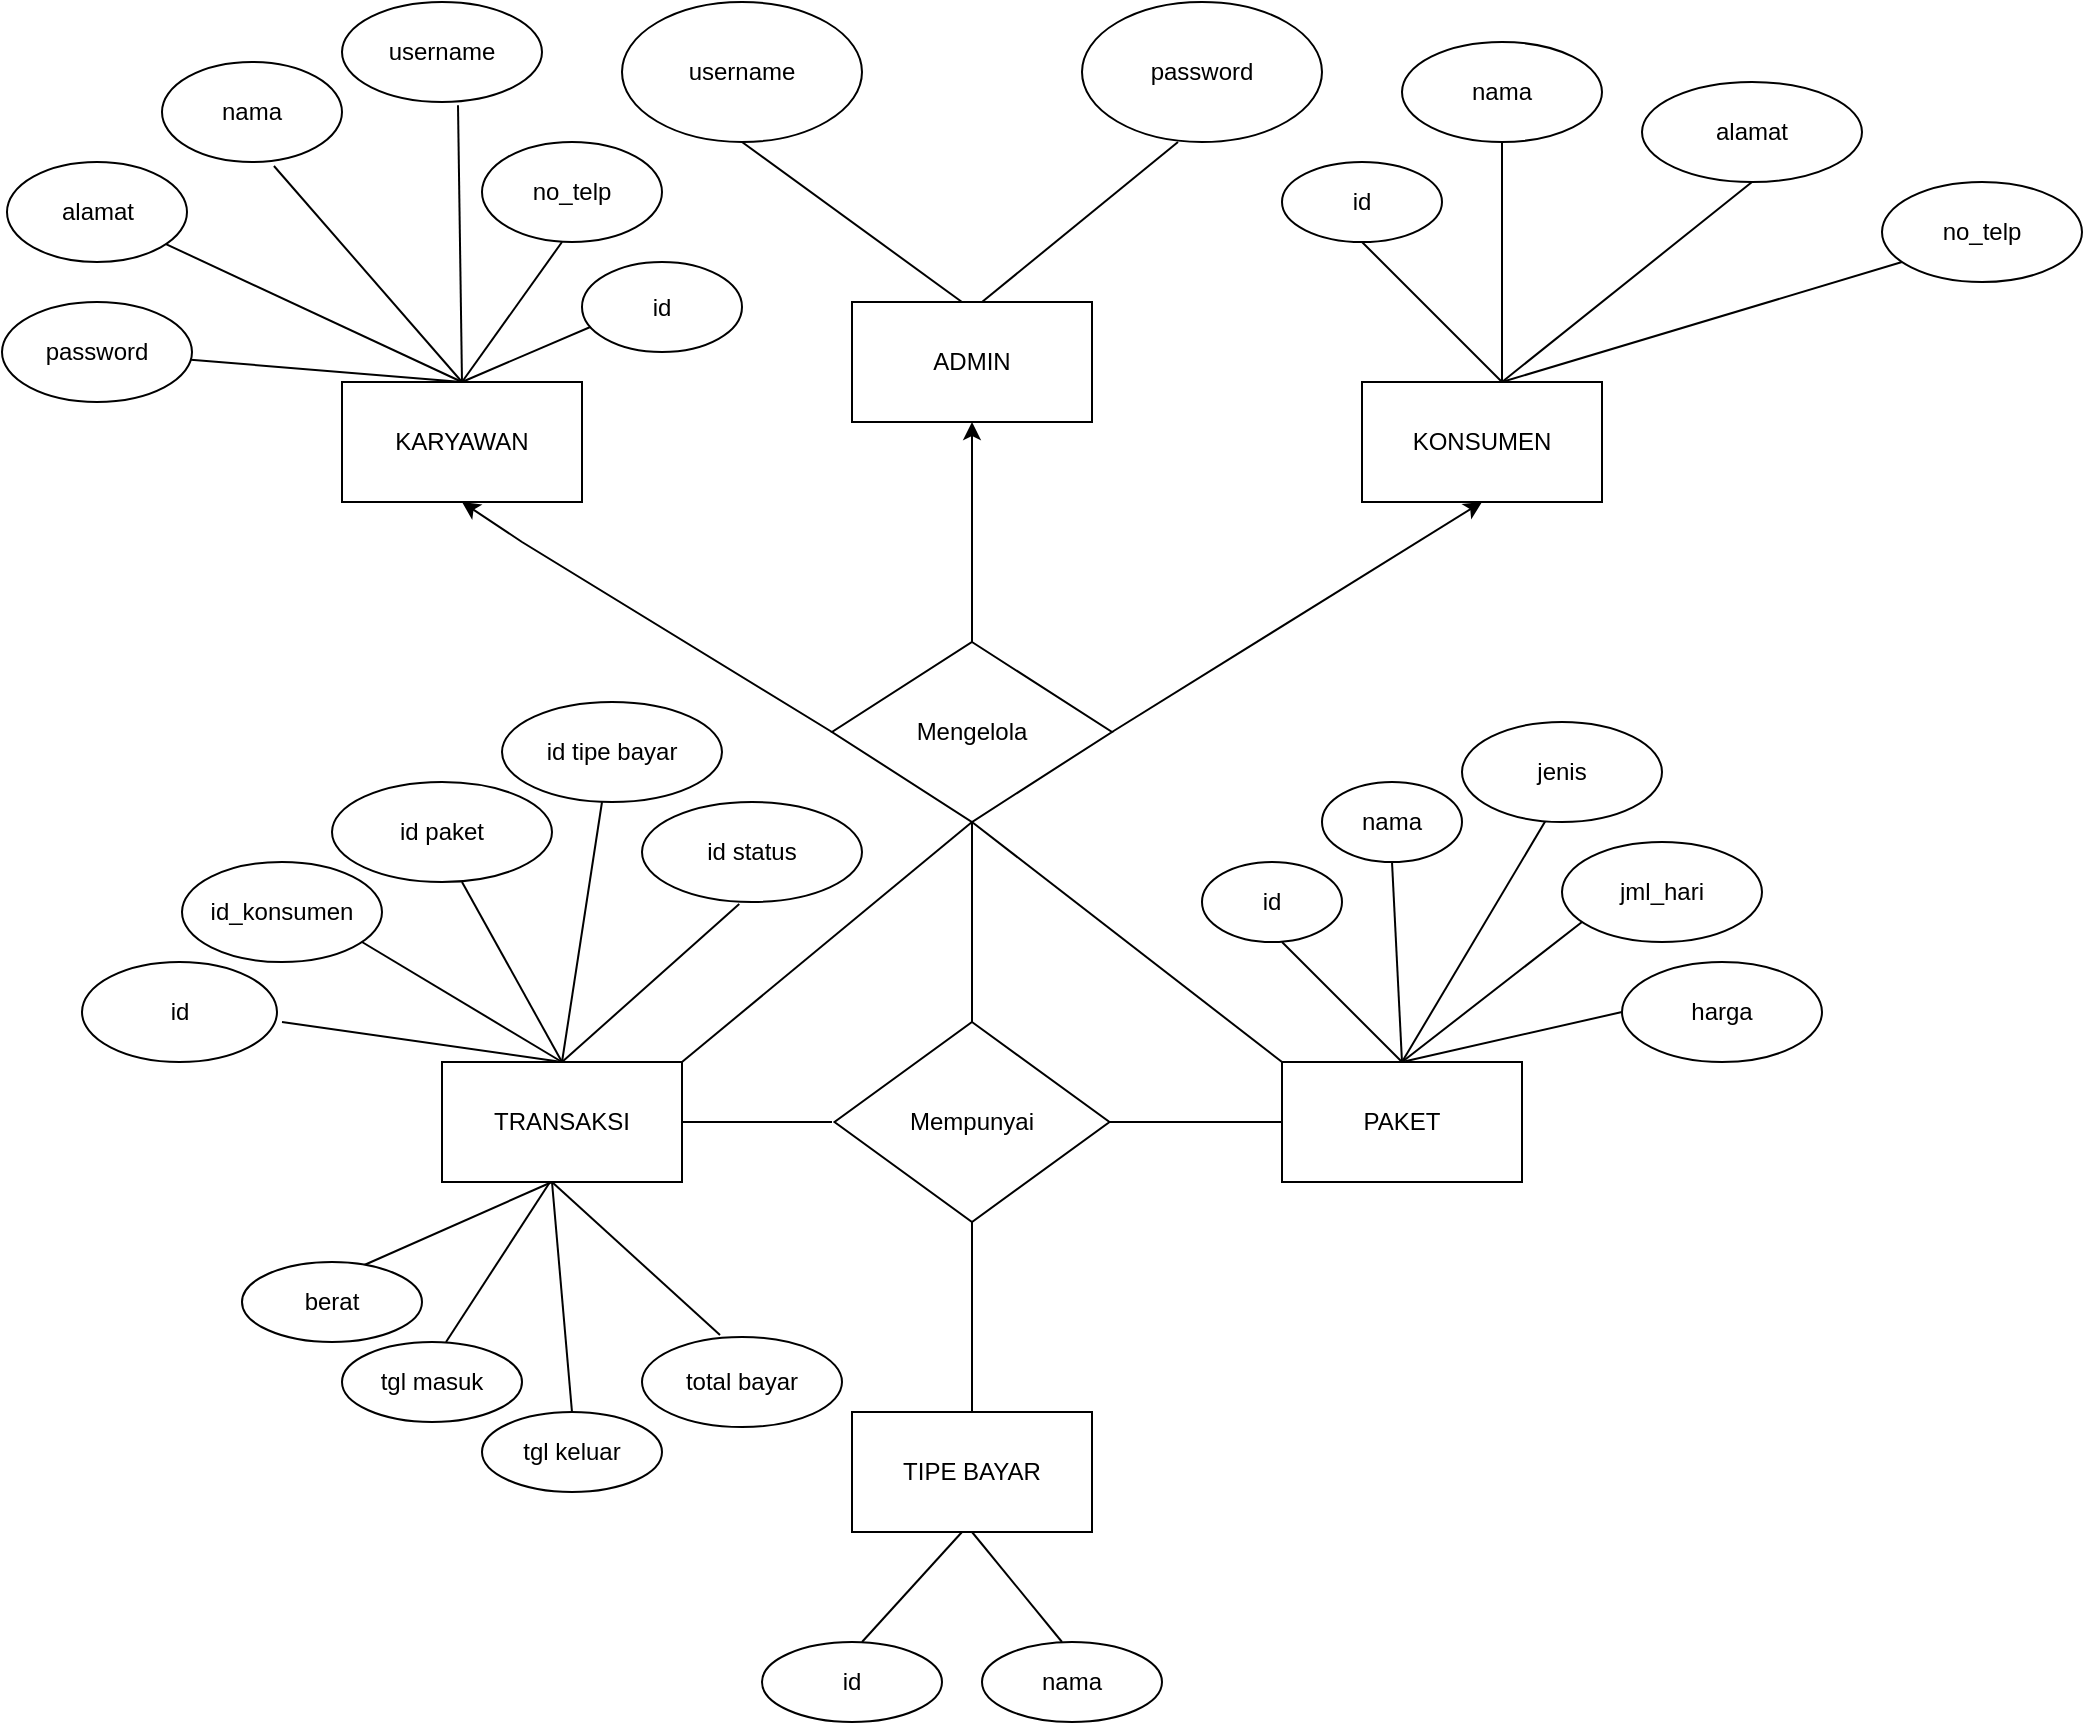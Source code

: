 <mxfile version="21.0.2" type="github">
  <diagram name="Halaman-1" id="3-tn1mt2gIGYMeETT_1K">
    <mxGraphModel dx="1120" dy="452" grid="1" gridSize="10" guides="1" tooltips="1" connect="1" arrows="1" fold="1" page="1" pageScale="1" pageWidth="1169" pageHeight="1654" math="0" shadow="0">
      <root>
        <mxCell id="0" />
        <mxCell id="1" parent="0" />
        <mxCell id="YKApNb39TdFrqlg4vSPL-9" value="Mengelola" style="rhombus;whiteSpace=wrap;html=1;" vertex="1" parent="1">
          <mxGeometry x="445" y="390" width="140" height="90" as="geometry" />
        </mxCell>
        <mxCell id="YKApNb39TdFrqlg4vSPL-11" value="ADMIN" style="rounded=0;whiteSpace=wrap;html=1;" vertex="1" parent="1">
          <mxGeometry x="455" y="220" width="120" height="60" as="geometry" />
        </mxCell>
        <mxCell id="YKApNb39TdFrqlg4vSPL-12" value="KONSUMEN" style="rounded=0;whiteSpace=wrap;html=1;" vertex="1" parent="1">
          <mxGeometry x="710" y="260" width="120" height="60" as="geometry" />
        </mxCell>
        <mxCell id="YKApNb39TdFrqlg4vSPL-13" value="KARYAWAN" style="rounded=0;whiteSpace=wrap;html=1;" vertex="1" parent="1">
          <mxGeometry x="200" y="260" width="120" height="60" as="geometry" />
        </mxCell>
        <mxCell id="YKApNb39TdFrqlg4vSPL-15" value="" style="endArrow=classic;html=1;rounded=0;entryX=0.5;entryY=1;entryDx=0;entryDy=0;exitX=0.5;exitY=0;exitDx=0;exitDy=0;" edge="1" parent="1" source="YKApNb39TdFrqlg4vSPL-9" target="YKApNb39TdFrqlg4vSPL-11">
          <mxGeometry width="50" height="50" relative="1" as="geometry">
            <mxPoint x="510" y="390" as="sourcePoint" />
            <mxPoint x="560" y="340" as="targetPoint" />
            <Array as="points" />
          </mxGeometry>
        </mxCell>
        <mxCell id="YKApNb39TdFrqlg4vSPL-16" value="" style="endArrow=classic;html=1;rounded=0;entryX=0.5;entryY=1;entryDx=0;entryDy=0;exitX=1;exitY=0.5;exitDx=0;exitDy=0;" edge="1" parent="1" source="YKApNb39TdFrqlg4vSPL-9" target="YKApNb39TdFrqlg4vSPL-12">
          <mxGeometry width="50" height="50" relative="1" as="geometry">
            <mxPoint x="580" y="440" as="sourcePoint" />
            <mxPoint x="630" y="390" as="targetPoint" />
            <Array as="points" />
          </mxGeometry>
        </mxCell>
        <mxCell id="YKApNb39TdFrqlg4vSPL-17" value="" style="endArrow=classic;html=1;rounded=0;entryX=0.5;entryY=1;entryDx=0;entryDy=0;exitX=0;exitY=0.5;exitDx=0;exitDy=0;" edge="1" parent="1" source="YKApNb39TdFrqlg4vSPL-9" target="YKApNb39TdFrqlg4vSPL-13">
          <mxGeometry width="50" height="50" relative="1" as="geometry">
            <mxPoint x="440" y="440" as="sourcePoint" />
            <mxPoint x="490" y="390" as="targetPoint" />
            <Array as="points">
              <mxPoint x="290" y="340" />
            </Array>
          </mxGeometry>
        </mxCell>
        <mxCell id="YKApNb39TdFrqlg4vSPL-18" value="password" style="ellipse;whiteSpace=wrap;html=1;" vertex="1" parent="1">
          <mxGeometry x="570" y="70" width="120" height="70" as="geometry" />
        </mxCell>
        <mxCell id="YKApNb39TdFrqlg4vSPL-19" value="username" style="ellipse;whiteSpace=wrap;html=1;" vertex="1" parent="1">
          <mxGeometry x="340" y="70" width="120" height="70" as="geometry" />
        </mxCell>
        <mxCell id="YKApNb39TdFrqlg4vSPL-23" value="" style="endArrow=none;html=1;rounded=0;entryX=0.4;entryY=1;entryDx=0;entryDy=0;entryPerimeter=0;" edge="1" parent="1" target="YKApNb39TdFrqlg4vSPL-18">
          <mxGeometry width="50" height="50" relative="1" as="geometry">
            <mxPoint x="520" y="220" as="sourcePoint" />
            <mxPoint x="570" y="170" as="targetPoint" />
          </mxGeometry>
        </mxCell>
        <mxCell id="YKApNb39TdFrqlg4vSPL-24" value="" style="endArrow=none;html=1;rounded=0;entryX=0.5;entryY=1;entryDx=0;entryDy=0;exitX=0.458;exitY=0;exitDx=0;exitDy=0;exitPerimeter=0;" edge="1" parent="1" source="YKApNb39TdFrqlg4vSPL-11" target="YKApNb39TdFrqlg4vSPL-19">
          <mxGeometry width="50" height="50" relative="1" as="geometry">
            <mxPoint x="520" y="220" as="sourcePoint" />
            <mxPoint x="570" y="170" as="targetPoint" />
          </mxGeometry>
        </mxCell>
        <mxCell id="YKApNb39TdFrqlg4vSPL-25" value="" style="endArrow=none;html=1;rounded=0;" edge="1" parent="1">
          <mxGeometry width="50" height="50" relative="1" as="geometry">
            <mxPoint x="780" y="260" as="sourcePoint" />
            <mxPoint x="980" y="200" as="targetPoint" />
          </mxGeometry>
        </mxCell>
        <mxCell id="YKApNb39TdFrqlg4vSPL-26" value="" style="endArrow=none;html=1;rounded=0;entryX=0.5;entryY=1;entryDx=0;entryDy=0;" edge="1" parent="1" target="YKApNb39TdFrqlg4vSPL-31">
          <mxGeometry width="50" height="50" relative="1" as="geometry">
            <mxPoint x="780" y="260" as="sourcePoint" />
            <mxPoint x="890" y="160" as="targetPoint" />
          </mxGeometry>
        </mxCell>
        <mxCell id="YKApNb39TdFrqlg4vSPL-27" value="" style="endArrow=none;html=1;rounded=0;" edge="1" parent="1">
          <mxGeometry width="50" height="50" relative="1" as="geometry">
            <mxPoint x="780" y="260" as="sourcePoint" />
            <mxPoint x="780" y="140" as="targetPoint" />
          </mxGeometry>
        </mxCell>
        <mxCell id="YKApNb39TdFrqlg4vSPL-28" value="" style="endArrow=none;html=1;rounded=0;" edge="1" parent="1">
          <mxGeometry width="50" height="50" relative="1" as="geometry">
            <mxPoint x="780" y="260" as="sourcePoint" />
            <mxPoint x="710" y="190" as="targetPoint" />
          </mxGeometry>
        </mxCell>
        <mxCell id="YKApNb39TdFrqlg4vSPL-29" value="id" style="ellipse;whiteSpace=wrap;html=1;" vertex="1" parent="1">
          <mxGeometry x="670" y="150" width="80" height="40" as="geometry" />
        </mxCell>
        <mxCell id="YKApNb39TdFrqlg4vSPL-30" value="nama" style="ellipse;whiteSpace=wrap;html=1;" vertex="1" parent="1">
          <mxGeometry x="730" y="90" width="100" height="50" as="geometry" />
        </mxCell>
        <mxCell id="YKApNb39TdFrqlg4vSPL-31" value="alamat" style="ellipse;whiteSpace=wrap;html=1;" vertex="1" parent="1">
          <mxGeometry x="850" y="110" width="110" height="50" as="geometry" />
        </mxCell>
        <mxCell id="YKApNb39TdFrqlg4vSPL-32" value="no_telp" style="ellipse;whiteSpace=wrap;html=1;" vertex="1" parent="1">
          <mxGeometry x="970" y="160" width="100" height="50" as="geometry" />
        </mxCell>
        <mxCell id="YKApNb39TdFrqlg4vSPL-33" value="" style="endArrow=none;html=1;rounded=0;" edge="1" parent="1">
          <mxGeometry width="50" height="50" relative="1" as="geometry">
            <mxPoint x="260" y="260" as="sourcePoint" />
            <mxPoint x="330" y="230" as="targetPoint" />
          </mxGeometry>
        </mxCell>
        <mxCell id="YKApNb39TdFrqlg4vSPL-34" value="" style="endArrow=none;html=1;rounded=0;" edge="1" parent="1">
          <mxGeometry width="50" height="50" relative="1" as="geometry">
            <mxPoint x="260" y="260" as="sourcePoint" />
            <mxPoint x="310" y="190" as="targetPoint" />
          </mxGeometry>
        </mxCell>
        <mxCell id="YKApNb39TdFrqlg4vSPL-36" value="" style="endArrow=none;html=1;rounded=0;entryX=0.622;entryY=1.04;entryDx=0;entryDy=0;entryPerimeter=0;" edge="1" parent="1" target="YKApNb39TdFrqlg4vSPL-44">
          <mxGeometry width="50" height="50" relative="1" as="geometry">
            <mxPoint x="260" y="260" as="sourcePoint" />
            <mxPoint x="170" y="150" as="targetPoint" />
          </mxGeometry>
        </mxCell>
        <mxCell id="YKApNb39TdFrqlg4vSPL-37" value="" style="endArrow=none;html=1;rounded=0;" edge="1" parent="1" target="YKApNb39TdFrqlg4vSPL-45">
          <mxGeometry width="50" height="50" relative="1" as="geometry">
            <mxPoint x="260" y="260" as="sourcePoint" />
            <mxPoint x="110" y="170" as="targetPoint" />
          </mxGeometry>
        </mxCell>
        <mxCell id="YKApNb39TdFrqlg4vSPL-38" value="" style="endArrow=none;html=1;rounded=0;" edge="1" parent="1" target="YKApNb39TdFrqlg4vSPL-46">
          <mxGeometry width="50" height="50" relative="1" as="geometry">
            <mxPoint x="260" y="260" as="sourcePoint" />
            <mxPoint x="100" y="240" as="targetPoint" />
          </mxGeometry>
        </mxCell>
        <mxCell id="YKApNb39TdFrqlg4vSPL-39" value="id" style="ellipse;whiteSpace=wrap;html=1;" vertex="1" parent="1">
          <mxGeometry x="320" y="200" width="80" height="45" as="geometry" />
        </mxCell>
        <mxCell id="YKApNb39TdFrqlg4vSPL-40" value="no_telp" style="ellipse;whiteSpace=wrap;html=1;" vertex="1" parent="1">
          <mxGeometry x="270" y="140" width="90" height="50" as="geometry" />
        </mxCell>
        <mxCell id="YKApNb39TdFrqlg4vSPL-41" value="username" style="ellipse;whiteSpace=wrap;html=1;" vertex="1" parent="1">
          <mxGeometry x="200" y="70" width="100" height="50" as="geometry" />
        </mxCell>
        <mxCell id="YKApNb39TdFrqlg4vSPL-42" value="" style="endArrow=none;html=1;rounded=0;entryX=0.58;entryY=1.033;entryDx=0;entryDy=0;entryPerimeter=0;" edge="1" parent="1" target="YKApNb39TdFrqlg4vSPL-41">
          <mxGeometry width="50" height="50" relative="1" as="geometry">
            <mxPoint x="260" y="260" as="sourcePoint" />
            <mxPoint x="310" y="210" as="targetPoint" />
          </mxGeometry>
        </mxCell>
        <mxCell id="YKApNb39TdFrqlg4vSPL-44" value="nama" style="ellipse;whiteSpace=wrap;html=1;" vertex="1" parent="1">
          <mxGeometry x="110" y="100" width="90" height="50" as="geometry" />
        </mxCell>
        <mxCell id="YKApNb39TdFrqlg4vSPL-45" value="alamat" style="ellipse;whiteSpace=wrap;html=1;" vertex="1" parent="1">
          <mxGeometry x="32.5" y="150" width="90" height="50" as="geometry" />
        </mxCell>
        <mxCell id="YKApNb39TdFrqlg4vSPL-46" value="password" style="ellipse;whiteSpace=wrap;html=1;" vertex="1" parent="1">
          <mxGeometry x="30" y="220" width="95" height="50" as="geometry" />
        </mxCell>
        <mxCell id="YKApNb39TdFrqlg4vSPL-47" value="Mempunyai" style="rhombus;whiteSpace=wrap;html=1;" vertex="1" parent="1">
          <mxGeometry x="446.25" y="580" width="137.5" height="100" as="geometry" />
        </mxCell>
        <mxCell id="YKApNb39TdFrqlg4vSPL-49" value="PAKET" style="rounded=0;whiteSpace=wrap;html=1;" vertex="1" parent="1">
          <mxGeometry x="670" y="600" width="120" height="60" as="geometry" />
        </mxCell>
        <mxCell id="YKApNb39TdFrqlg4vSPL-50" value="TRANSAKSI" style="rounded=0;whiteSpace=wrap;html=1;" vertex="1" parent="1">
          <mxGeometry x="250" y="600" width="120" height="60" as="geometry" />
        </mxCell>
        <mxCell id="YKApNb39TdFrqlg4vSPL-51" value="" style="endArrow=none;html=1;rounded=0;entryX=0.5;entryY=1;entryDx=0;entryDy=0;exitX=0.5;exitY=0;exitDx=0;exitDy=0;" edge="1" parent="1" source="YKApNb39TdFrqlg4vSPL-47" target="YKApNb39TdFrqlg4vSPL-9">
          <mxGeometry width="50" height="50" relative="1" as="geometry">
            <mxPoint x="510" y="580" as="sourcePoint" />
            <mxPoint x="560" y="530" as="targetPoint" />
          </mxGeometry>
        </mxCell>
        <mxCell id="YKApNb39TdFrqlg4vSPL-52" value="" style="endArrow=none;html=1;rounded=0;entryX=0;entryY=0.5;entryDx=0;entryDy=0;" edge="1" parent="1" target="YKApNb39TdFrqlg4vSPL-49">
          <mxGeometry width="50" height="50" relative="1" as="geometry">
            <mxPoint x="583.75" y="630" as="sourcePoint" />
            <mxPoint x="633.75" y="580" as="targetPoint" />
          </mxGeometry>
        </mxCell>
        <mxCell id="YKApNb39TdFrqlg4vSPL-53" value="" style="endArrow=none;html=1;rounded=0;entryX=1;entryY=0.5;entryDx=0;entryDy=0;" edge="1" parent="1" target="YKApNb39TdFrqlg4vSPL-50">
          <mxGeometry width="50" height="50" relative="1" as="geometry">
            <mxPoint x="445" y="630" as="sourcePoint" />
            <mxPoint x="495" y="580" as="targetPoint" />
          </mxGeometry>
        </mxCell>
        <mxCell id="YKApNb39TdFrqlg4vSPL-54" value="" style="endArrow=none;html=1;rounded=0;exitX=1;exitY=0;exitDx=0;exitDy=0;entryX=0.5;entryY=1;entryDx=0;entryDy=0;" edge="1" parent="1" source="YKApNb39TdFrqlg4vSPL-50" target="YKApNb39TdFrqlg4vSPL-9">
          <mxGeometry width="50" height="50" relative="1" as="geometry">
            <mxPoint x="460" y="530" as="sourcePoint" />
            <mxPoint x="510" y="480" as="targetPoint" />
          </mxGeometry>
        </mxCell>
        <mxCell id="YKApNb39TdFrqlg4vSPL-55" value="" style="endArrow=none;html=1;rounded=0;exitX=0;exitY=0;exitDx=0;exitDy=0;entryX=0.5;entryY=1;entryDx=0;entryDy=0;" edge="1" parent="1" source="YKApNb39TdFrqlg4vSPL-49" target="YKApNb39TdFrqlg4vSPL-9">
          <mxGeometry width="50" height="50" relative="1" as="geometry">
            <mxPoint x="470" y="530" as="sourcePoint" />
            <mxPoint x="520" y="490" as="targetPoint" />
          </mxGeometry>
        </mxCell>
        <mxCell id="YKApNb39TdFrqlg4vSPL-56" value="" style="endArrow=none;html=1;rounded=0;" edge="1" parent="1">
          <mxGeometry width="50" height="50" relative="1" as="geometry">
            <mxPoint x="730" y="600" as="sourcePoint" />
            <mxPoint x="670" y="540" as="targetPoint" />
          </mxGeometry>
        </mxCell>
        <mxCell id="YKApNb39TdFrqlg4vSPL-57" value="" style="endArrow=none;html=1;rounded=0;entryX=0.5;entryY=1;entryDx=0;entryDy=0;" edge="1" parent="1" target="YKApNb39TdFrqlg4vSPL-66">
          <mxGeometry width="50" height="50" relative="1" as="geometry">
            <mxPoint x="730" y="600" as="sourcePoint" />
            <mxPoint x="730" y="500" as="targetPoint" />
          </mxGeometry>
        </mxCell>
        <mxCell id="YKApNb39TdFrqlg4vSPL-58" value="" style="endArrow=none;html=1;rounded=0;" edge="1" parent="1">
          <mxGeometry width="50" height="50" relative="1" as="geometry">
            <mxPoint x="310" y="600" as="sourcePoint" />
            <mxPoint x="330" y="470" as="targetPoint" />
          </mxGeometry>
        </mxCell>
        <mxCell id="YKApNb39TdFrqlg4vSPL-59" value="" style="endArrow=none;html=1;rounded=0;entryX=0.42;entryY=0.98;entryDx=0;entryDy=0;entryPerimeter=0;" edge="1" parent="1" target="YKApNb39TdFrqlg4vSPL-65">
          <mxGeometry width="50" height="50" relative="1" as="geometry">
            <mxPoint x="730" y="600" as="sourcePoint" />
            <mxPoint x="790" y="480" as="targetPoint" />
          </mxGeometry>
        </mxCell>
        <mxCell id="YKApNb39TdFrqlg4vSPL-60" value="" style="endArrow=none;html=1;rounded=0;entryX=0.442;entryY=1.02;entryDx=0;entryDy=0;entryPerimeter=0;" edge="1" parent="1" target="YKApNb39TdFrqlg4vSPL-76">
          <mxGeometry width="50" height="50" relative="1" as="geometry">
            <mxPoint x="310" y="600" as="sourcePoint" />
            <mxPoint x="380" y="520" as="targetPoint" />
          </mxGeometry>
        </mxCell>
        <mxCell id="YKApNb39TdFrqlg4vSPL-61" value="" style="endArrow=none;html=1;rounded=0;" edge="1" parent="1">
          <mxGeometry width="50" height="50" relative="1" as="geometry">
            <mxPoint x="730" y="600" as="sourcePoint" />
            <mxPoint x="820" y="530" as="targetPoint" />
          </mxGeometry>
        </mxCell>
        <mxCell id="YKApNb39TdFrqlg4vSPL-62" value="" style="endArrow=none;html=1;rounded=0;entryX=0;entryY=0.5;entryDx=0;entryDy=0;" edge="1" parent="1" target="YKApNb39TdFrqlg4vSPL-63">
          <mxGeometry width="50" height="50" relative="1" as="geometry">
            <mxPoint x="730" y="600" as="sourcePoint" />
            <mxPoint x="840" y="570" as="targetPoint" />
          </mxGeometry>
        </mxCell>
        <mxCell id="YKApNb39TdFrqlg4vSPL-63" value="harga" style="ellipse;whiteSpace=wrap;html=1;" vertex="1" parent="1">
          <mxGeometry x="840" y="550" width="100" height="50" as="geometry" />
        </mxCell>
        <mxCell id="YKApNb39TdFrqlg4vSPL-64" value="jml_hari" style="ellipse;whiteSpace=wrap;html=1;" vertex="1" parent="1">
          <mxGeometry x="810" y="490" width="100" height="50" as="geometry" />
        </mxCell>
        <mxCell id="YKApNb39TdFrqlg4vSPL-65" value="jenis" style="ellipse;whiteSpace=wrap;html=1;" vertex="1" parent="1">
          <mxGeometry x="760" y="430" width="100" height="50" as="geometry" />
        </mxCell>
        <mxCell id="YKApNb39TdFrqlg4vSPL-66" value="nama" style="ellipse;whiteSpace=wrap;html=1;" vertex="1" parent="1">
          <mxGeometry x="690" y="460" width="70" height="40" as="geometry" />
        </mxCell>
        <mxCell id="YKApNb39TdFrqlg4vSPL-67" value="id" style="ellipse;whiteSpace=wrap;html=1;" vertex="1" parent="1">
          <mxGeometry x="630" y="500" width="70" height="40" as="geometry" />
        </mxCell>
        <mxCell id="YKApNb39TdFrqlg4vSPL-69" value="" style="endArrow=none;html=1;rounded=0;" edge="1" parent="1">
          <mxGeometry width="50" height="50" relative="1" as="geometry">
            <mxPoint x="310" y="600" as="sourcePoint" />
            <mxPoint x="170" y="580" as="targetPoint" />
          </mxGeometry>
        </mxCell>
        <mxCell id="YKApNb39TdFrqlg4vSPL-70" value="" style="endArrow=none;html=1;rounded=0;" edge="1" parent="1">
          <mxGeometry width="50" height="50" relative="1" as="geometry">
            <mxPoint x="310" y="600" as="sourcePoint" />
            <mxPoint x="210" y="540" as="targetPoint" />
          </mxGeometry>
        </mxCell>
        <mxCell id="YKApNb39TdFrqlg4vSPL-71" value="" style="endArrow=none;html=1;rounded=0;" edge="1" parent="1">
          <mxGeometry width="50" height="50" relative="1" as="geometry">
            <mxPoint x="310" y="600" as="sourcePoint" />
            <mxPoint x="260" y="510" as="targetPoint" />
          </mxGeometry>
        </mxCell>
        <mxCell id="YKApNb39TdFrqlg4vSPL-72" value="id" style="ellipse;whiteSpace=wrap;html=1;" vertex="1" parent="1">
          <mxGeometry x="70" y="550" width="97.5" height="50" as="geometry" />
        </mxCell>
        <mxCell id="YKApNb39TdFrqlg4vSPL-73" value="id_konsumen" style="ellipse;whiteSpace=wrap;html=1;" vertex="1" parent="1">
          <mxGeometry x="120" y="500" width="100" height="50" as="geometry" />
        </mxCell>
        <mxCell id="YKApNb39TdFrqlg4vSPL-74" value="id paket" style="ellipse;whiteSpace=wrap;html=1;" vertex="1" parent="1">
          <mxGeometry x="195" y="460" width="110" height="50" as="geometry" />
        </mxCell>
        <mxCell id="YKApNb39TdFrqlg4vSPL-75" value="id tipe bayar" style="ellipse;whiteSpace=wrap;html=1;" vertex="1" parent="1">
          <mxGeometry x="280" y="420" width="110" height="50" as="geometry" />
        </mxCell>
        <mxCell id="YKApNb39TdFrqlg4vSPL-76" value="id status" style="ellipse;whiteSpace=wrap;html=1;" vertex="1" parent="1">
          <mxGeometry x="350" y="470" width="110" height="50" as="geometry" />
        </mxCell>
        <mxCell id="YKApNb39TdFrqlg4vSPL-77" value="" style="endArrow=none;html=1;rounded=0;exitX=0.39;exitY=-0.022;exitDx=0;exitDy=0;exitPerimeter=0;" edge="1" parent="1" source="YKApNb39TdFrqlg4vSPL-81">
          <mxGeometry width="50" height="50" relative="1" as="geometry">
            <mxPoint x="400" y="720" as="sourcePoint" />
            <mxPoint x="305" y="660" as="targetPoint" />
          </mxGeometry>
        </mxCell>
        <mxCell id="YKApNb39TdFrqlg4vSPL-78" value="" style="endArrow=none;html=1;rounded=0;exitX=0.5;exitY=0;exitDx=0;exitDy=0;" edge="1" parent="1" source="YKApNb39TdFrqlg4vSPL-82">
          <mxGeometry width="50" height="50" relative="1" as="geometry">
            <mxPoint x="380" y="780" as="sourcePoint" />
            <mxPoint x="305" y="660" as="targetPoint" />
          </mxGeometry>
        </mxCell>
        <mxCell id="YKApNb39TdFrqlg4vSPL-79" value="" style="endArrow=none;html=1;rounded=0;entryX=0.45;entryY=1;entryDx=0;entryDy=0;entryPerimeter=0;exitX=0.578;exitY=0;exitDx=0;exitDy=0;exitPerimeter=0;" edge="1" parent="1" source="YKApNb39TdFrqlg4vSPL-83" target="YKApNb39TdFrqlg4vSPL-50">
          <mxGeometry width="50" height="50" relative="1" as="geometry">
            <mxPoint x="290" y="750" as="sourcePoint" />
            <mxPoint x="300" y="660" as="targetPoint" />
            <Array as="points" />
          </mxGeometry>
        </mxCell>
        <mxCell id="YKApNb39TdFrqlg4vSPL-80" value="" style="endArrow=none;html=1;rounded=0;exitX=0.667;exitY=0.05;exitDx=0;exitDy=0;exitPerimeter=0;" edge="1" parent="1" source="YKApNb39TdFrqlg4vSPL-84">
          <mxGeometry width="50" height="50" relative="1" as="geometry">
            <mxPoint x="220" y="720" as="sourcePoint" />
            <mxPoint x="305" y="660" as="targetPoint" />
          </mxGeometry>
        </mxCell>
        <mxCell id="YKApNb39TdFrqlg4vSPL-81" value="total bayar" style="ellipse;whiteSpace=wrap;html=1;" vertex="1" parent="1">
          <mxGeometry x="350" y="737.5" width="100" height="45" as="geometry" />
        </mxCell>
        <mxCell id="YKApNb39TdFrqlg4vSPL-82" value="tgl keluar" style="ellipse;whiteSpace=wrap;html=1;" vertex="1" parent="1">
          <mxGeometry x="270" y="775" width="90" height="40" as="geometry" />
        </mxCell>
        <mxCell id="YKApNb39TdFrqlg4vSPL-83" value="tgl masuk" style="ellipse;whiteSpace=wrap;html=1;" vertex="1" parent="1">
          <mxGeometry x="200" y="740" width="90" height="40" as="geometry" />
        </mxCell>
        <mxCell id="YKApNb39TdFrqlg4vSPL-84" value="berat" style="ellipse;whiteSpace=wrap;html=1;" vertex="1" parent="1">
          <mxGeometry x="150" y="700" width="90" height="40" as="geometry" />
        </mxCell>
        <mxCell id="YKApNb39TdFrqlg4vSPL-85" value="TIPE BAYAR" style="rounded=0;whiteSpace=wrap;html=1;" vertex="1" parent="1">
          <mxGeometry x="455" y="775" width="120" height="60" as="geometry" />
        </mxCell>
        <mxCell id="YKApNb39TdFrqlg4vSPL-86" value="" style="endArrow=none;html=1;rounded=0;exitX=0.5;exitY=0;exitDx=0;exitDy=0;entryX=0.5;entryY=1;entryDx=0;entryDy=0;" edge="1" parent="1" source="YKApNb39TdFrqlg4vSPL-85" target="YKApNb39TdFrqlg4vSPL-47">
          <mxGeometry width="50" height="50" relative="1" as="geometry">
            <mxPoint x="470" y="730" as="sourcePoint" />
            <mxPoint x="520" y="680" as="targetPoint" />
          </mxGeometry>
        </mxCell>
        <mxCell id="YKApNb39TdFrqlg4vSPL-87" value="" style="endArrow=none;html=1;rounded=0;" edge="1" parent="1">
          <mxGeometry width="50" height="50" relative="1" as="geometry">
            <mxPoint x="460" y="890" as="sourcePoint" />
            <mxPoint x="510" y="835" as="targetPoint" />
          </mxGeometry>
        </mxCell>
        <mxCell id="YKApNb39TdFrqlg4vSPL-88" value="" style="endArrow=none;html=1;rounded=0;entryX=0.5;entryY=1;entryDx=0;entryDy=0;" edge="1" parent="1" target="YKApNb39TdFrqlg4vSPL-85">
          <mxGeometry width="50" height="50" relative="1" as="geometry">
            <mxPoint x="560" y="890" as="sourcePoint" />
            <mxPoint x="540" y="850" as="targetPoint" />
          </mxGeometry>
        </mxCell>
        <mxCell id="YKApNb39TdFrqlg4vSPL-89" value="nama" style="ellipse;whiteSpace=wrap;html=1;" vertex="1" parent="1">
          <mxGeometry x="520" y="890" width="90" height="40" as="geometry" />
        </mxCell>
        <mxCell id="YKApNb39TdFrqlg4vSPL-90" value="id" style="ellipse;whiteSpace=wrap;html=1;" vertex="1" parent="1">
          <mxGeometry x="410" y="890" width="90" height="40" as="geometry" />
        </mxCell>
      </root>
    </mxGraphModel>
  </diagram>
</mxfile>
